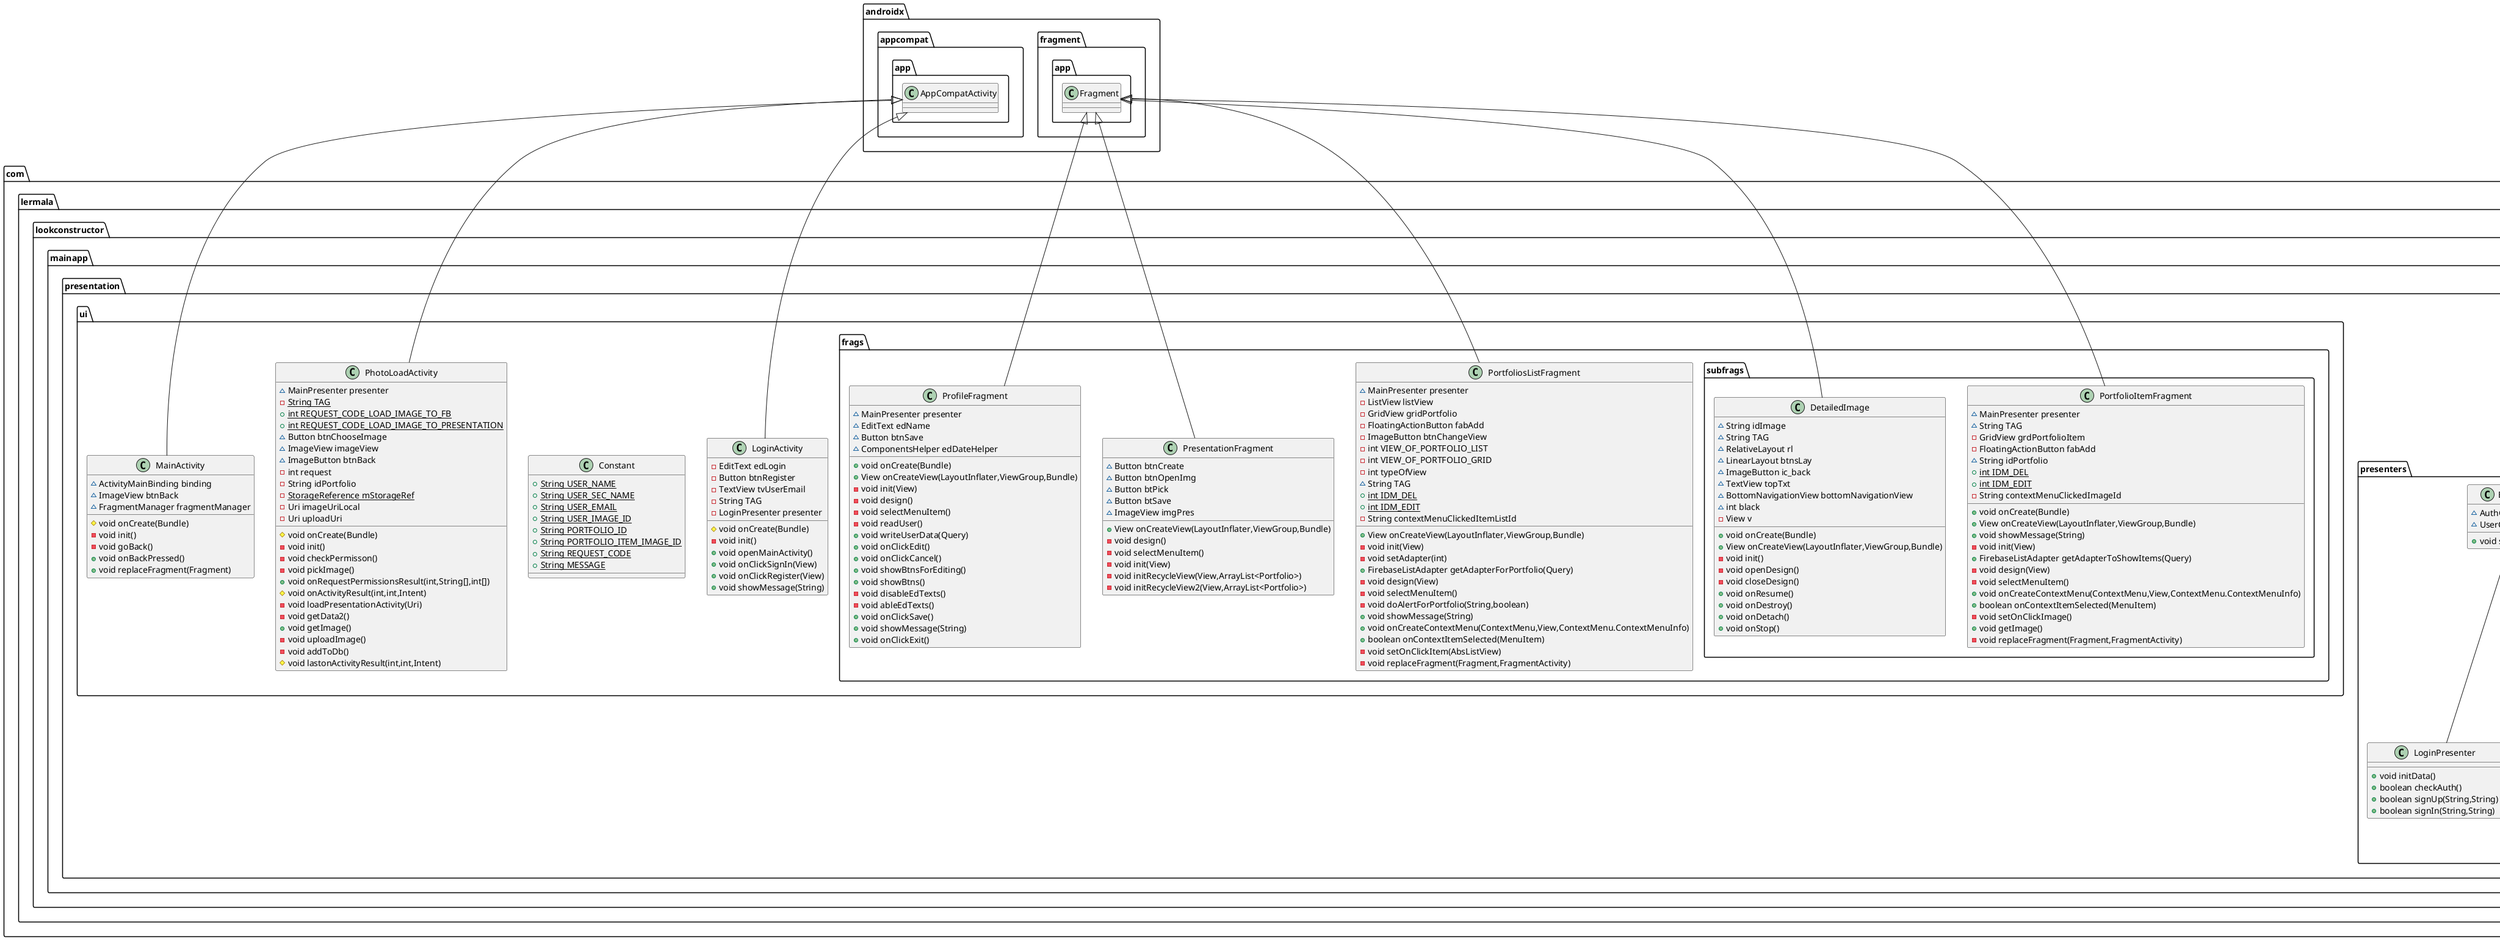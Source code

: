 @startuml
class com.lermala.lookconstructor.mainapp.presentation.presenters.BasePresenter {
}
class com.lermala.lookconstructor.mainapp.presentation.ui.frags.PortfoliosListFragment {
~ MainPresenter presenter
- ListView listView
- GridView gridPortfolio
- FloatingActionButton fabAdd
- ImageButton btnChangeView
- int VIEW_OF_PORTFOLIO_LIST
- int VIEW_OF_PORTFOLIO_GRID
- int typeOfView
~ String TAG
+ {static} int IDM_DEL
+ {static} int IDM_EDIT
- String contextMenuClickedItemListId
+ View onCreateView(LayoutInflater,ViewGroup,Bundle)
- void init(View)
- void setAdapter(int)
+ FirebaseListAdapter getAdapterForPortfolio(Query)
- void design(View)
- void selectMenuItem()
- void doAlertForPortfolio(String,boolean)
+ void showMessage(String)
+ void onCreateContextMenu(ContextMenu,View,ContextMenu.ContextMenuInfo)
+ boolean onContextItemSelected(MenuItem)
- void setOnClickItem(AbsListView)
- void replaceFragment(Fragment,FragmentActivity)
}
class com.lermala.lookconstructor.mainapp.presentation.ui.frags.subfrags.PortfolioItemFragment {
~ MainPresenter presenter
~ String TAG
- GridView grdPortfolioItem
- FloatingActionButton fabAdd
~ String idPortfolio
+ {static} int IDM_DEL
+ {static} int IDM_EDIT
- String contextMenuClickedImageId
+ void onCreate(Bundle)
+ View onCreateView(LayoutInflater,ViewGroup,Bundle)
+ void showMessage(String)
- void init(View)
+ FirebaseListAdapter getAdapterToShowItems(Query)
- void design(View)
- void selectMenuItem()
+ void onCreateContextMenu(ContextMenu,View,ContextMenu.ContextMenuInfo)
+ boolean onContextItemSelected(MenuItem)
- void setOnClickImage()
+ void getImage()
- void replaceFragment(Fragment,FragmentActivity)
}
class com.lermala.lookconstructor.mainapp.presentation.ui.LoginActivity {
- EditText edLogin
- Button btnRegister
- TextView tvUserEmail
- String TAG
- LoginPresenter presenter
# void onCreate(Bundle)
- void init()
+ void openMainActivity()
+ void onClickSignIn(View)
+ void onClickRegister(View)
+ void showMessage(String)
}
class com.lermala.lookconstructor.mainapp.presentation.ui.Constant {
+ {static} String USER_NAME
+ {static} String USER_SEC_NAME
+ {static} String USER_EMAIL
+ {static} String USER_IMAGE_ID
+ {static} String PORTFOLIO_ID
+ {static} String PORTFOLIO_ITEM_IMAGE_ID
+ {static} String REQUEST_CODE
+ {static} String MESSAGE
}
class com.lermala.lookconstructor.mainapp.presentation.ui.frags.PresentationFragment {
~ Button btnCreate
~ Button btnOpenImg
~ Button btPick
~ Button btSave
~ ImageView imgPres
+ View onCreateView(LayoutInflater,ViewGroup,Bundle)
- void design()
- void selectMenuItem()
- void init(View)
- void initRecycleView(View,ArrayList<Portfolio>)
- void initRecycleView2(View,ArrayList<Portfolio>)
}
class com.lermala.lookconstructor.mainapp.presentation.presenters.BasePresenter {
~ AuthCases authCases
~ UserCases userCases
+ void start()
}
class com.lermala.lookconstructor.mainapp.presentation.presenters.LoginPresenter {
+ void initData()
+ boolean checkAuth()
+ boolean signUp(String,String)
+ boolean signIn(String,String)
}
class com.lermala.lookconstructor.mainapp.presentation.presenters.MainPresenter {
+ void addPortfolioWithName(String)
+ void editPortfolio(String,String)
+ void deletePortfolio(String)
+ Query getAllPortfolios()
+ Query getAllItemsFor(String)
+ void deleteItem(String,String)
+ void addPhotoItem(String,String)
+ Query getUserData()
+ void signOut()
+ void changeUserData(String,String)
}
class com.lermala.lookconstructor.mainapp.presentation.ui.PhotoLoadActivity {
~ MainPresenter presenter
- {static} String TAG
+ {static} int REQUEST_CODE_LOAD_IMAGE_TO_FB
+ {static} int REQUEST_CODE_LOAD_IMAGE_TO_PRESENTATION
~ Button btnChooseImage
~ ImageView imageView
~ ImageButton btnBack
- int request
- String idPortfolio
- {static} StorageReference mStorageRef
- Uri imageUriLocal
- Uri uploadUri
# void onCreate(Bundle)
- void init()
- void checkPermisson()
- void pickImage()
+ void onRequestPermissionsResult(int,String[],int[])
# void onActivityResult(int,int,Intent)
- void loadPresentationActivity(Uri)
- void getData2()
+ void getImage()
- void uploadImage()
- void addToDb()
# void lastonActivityResult(int,int,Intent)
}
class com.lermala.lookconstructor.mainapp.presentation.ui.frags.ProfileFragment {
~ MainPresenter presenter
~ EditText edName
~ Button btnSave
~ ComponentsHelper edDateHelper
+ void onCreate(Bundle)
+ View onCreateView(LayoutInflater,ViewGroup,Bundle)
- void init(View)
- void design()
- void selectMenuItem()
- void readUser()
+ void writeUserData(Query)
+ void onClickEdit()
+ void onClickCancel()
+ void showBtnsForEditing()
+ void showBtns()
- void disableEdTexts()
- void ableEdTexts()
+ void onClickSave()
+ void showMessage(String)
+ void onClickExit()
}

class com.lermala.lookconstructor.mainapp.presentation.ui.MainActivity {
~ ActivityMainBinding binding
~ ImageView btnBack
~ FragmentManager fragmentManager
# void onCreate(Bundle)
- void init()
- void goBack()
+ void onBackPressed()
+ void replaceFragment(Fragment)
}
class com.lermala.lookconstructor.mainapp.presentation.ui.frags.subfrags.DetailedImage {
~ String idImage
~ String TAG
~ RelativeLayout rl
~ LinearLayout btnsLay
~ ImageButton ic_back
~ TextView topTxt
~ BottomNavigationView bottomNavigationView
~ int black
- View v
+ void onCreate(Bundle)
+ View onCreateView(LayoutInflater,ViewGroup,Bundle)
- void init()
- void openDesign()
- void closeDesign()
+ void onResume()
+ void onDestroy()
+ void onDetach()
+ void onStop()
}


androidx.fragment.app.Fragment <|-- com.lermala.lookconstructor.mainapp.presentation.ui.frags.PortfoliosListFragment
androidx.fragment.app.Fragment <|-- com.lermala.lookconstructor.mainapp.presentation.ui.frags.subfrags.PortfolioItemFragment
androidx.appcompat.app.AppCompatActivity <|-- com.lermala.lookconstructor.mainapp.presentation.ui.LoginActivity
androidx.fragment.app.Fragment <|-- com.lermala.lookconstructor.mainapp.presentation.ui.frags.PresentationFragment
com.lermala.lookconstructor.mainapp.presentation.presenters.BasePresenter <|-- com.lermala.lookconstructor.mainapp.presentation.presenters.LoginPresenter
com.lermala.lookconstructor.mainapp.presentation.presenters.BasePresenter <|-- com.lermala.lookconstructor.mainapp.presentation.presenters.MainPresenter
androidx.appcompat.app.AppCompatActivity <|-- com.lermala.lookconstructor.mainapp.presentation.ui.PhotoLoadActivity
androidx.fragment.app.Fragment <|-- com.lermala.lookconstructor.mainapp.presentation.ui.frags.ProfileFragment
androidx.appcompat.app.AppCompatActivity <|-- com.lermala.lookconstructor.mainapp.presentation.ui.MainActivity
androidx.fragment.app.Fragment <|-- com.lermala.lookconstructor.mainapp.presentation.ui.frags.subfrags.DetailedImage
@enduml